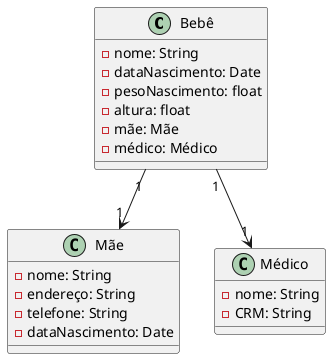 @startuml

class Bebê {
- nome: String
- dataNascimento: Date
- pesoNascimento: float
- altura: float
- mãe: Mãe
- médico: Médico
}

class Mãe {
- nome: String
- endereço: String
- telefone: String
- dataNascimento: Date
}

class Médico {
- nome: String
- CRM: String
}

Bebê "1" --> "1" Mãe
Bebê "1" --> "1" Médico

@enduml
